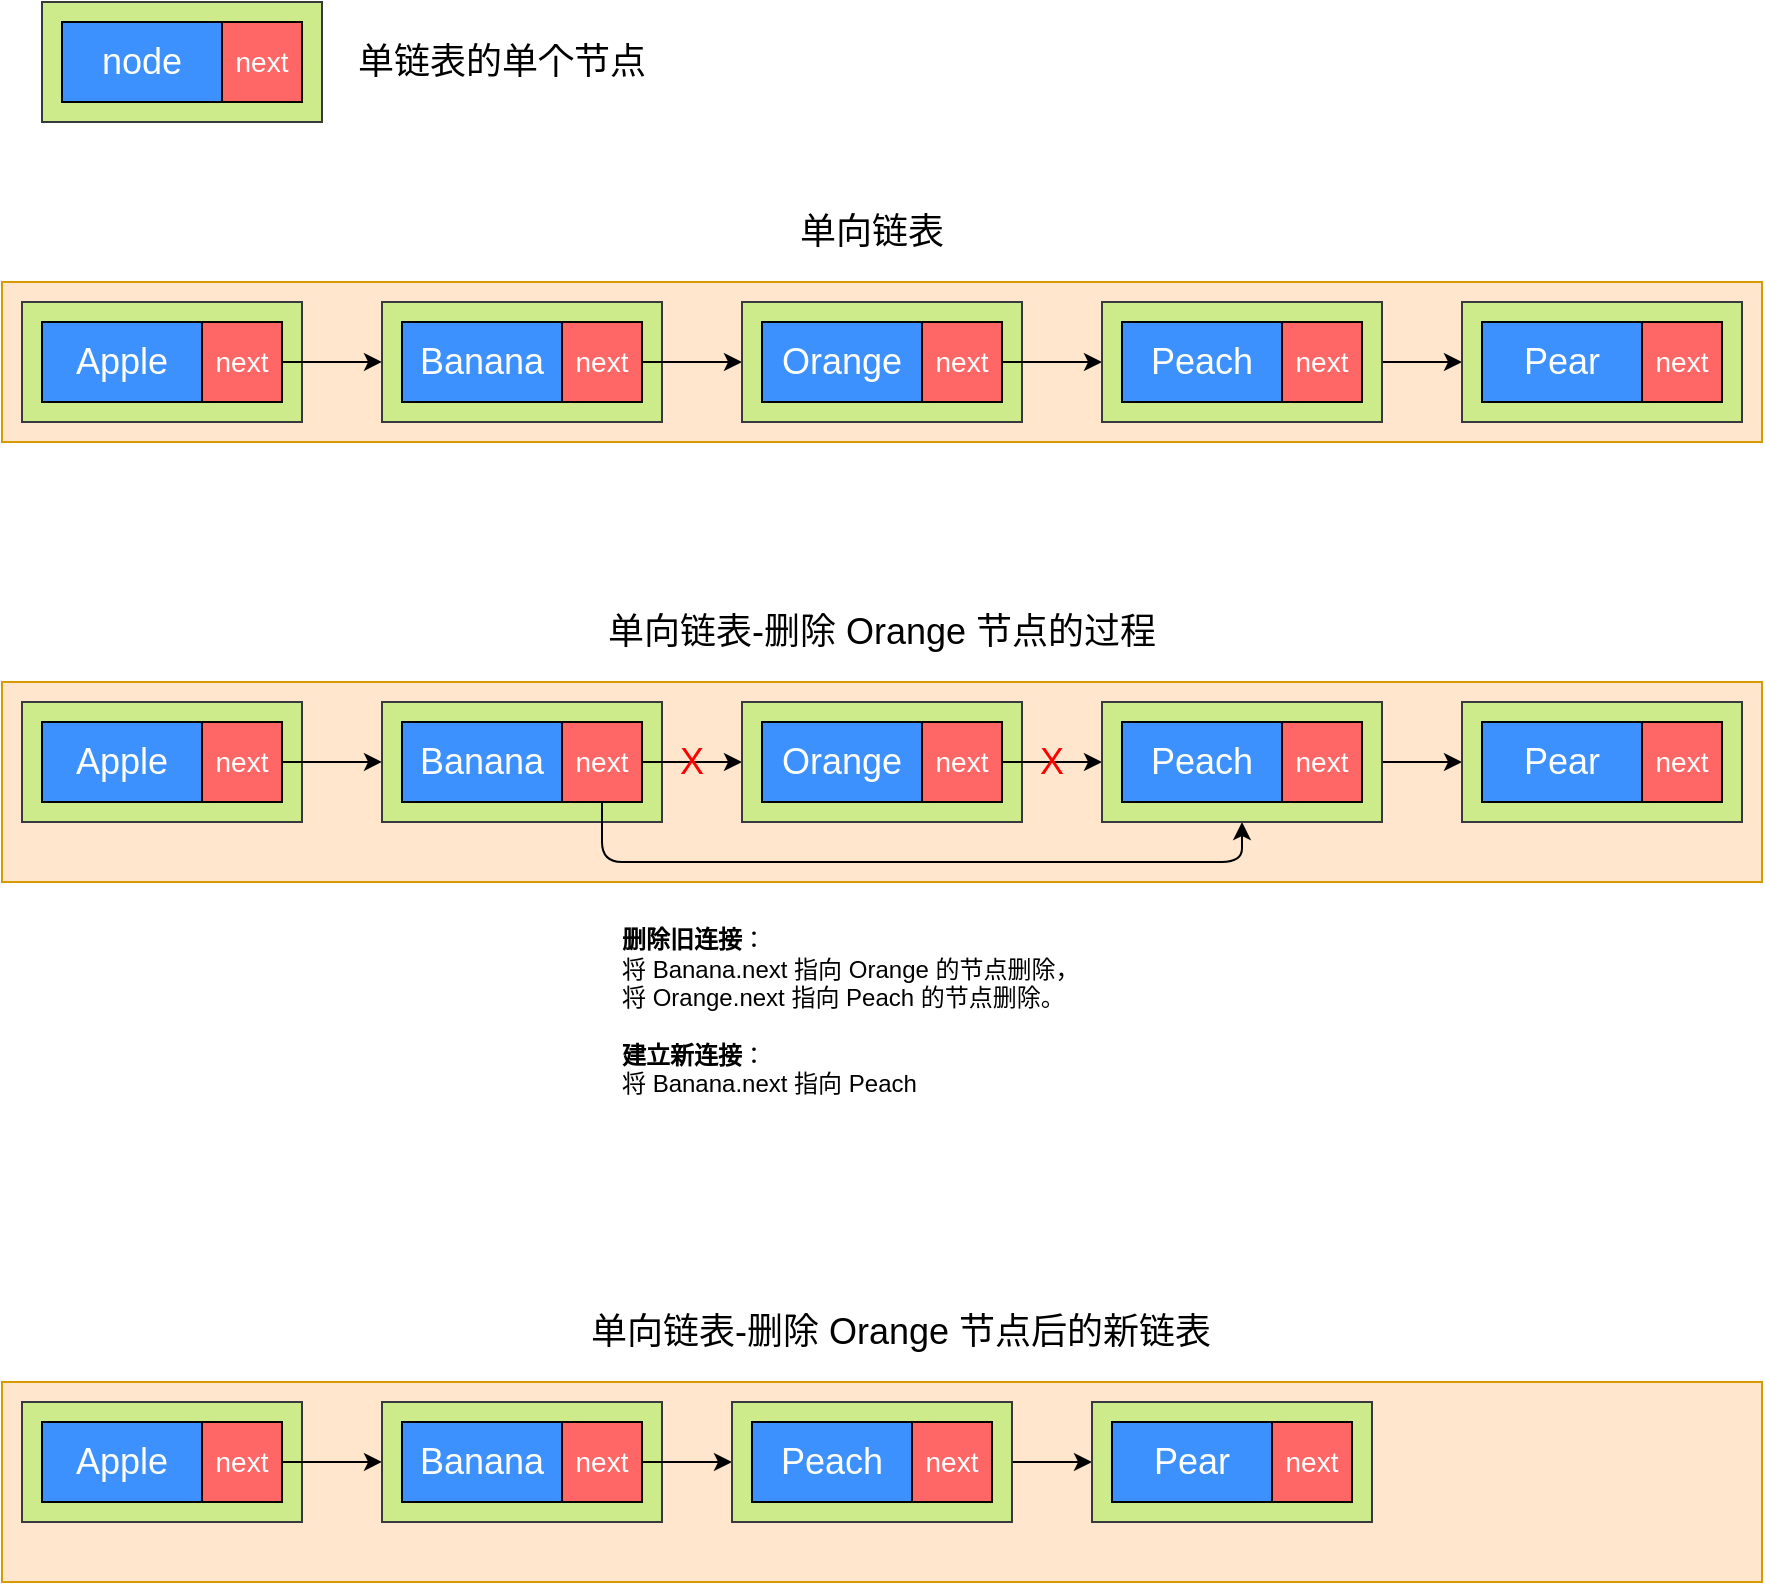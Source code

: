 <mxfile>
    <diagram id="sGTh_HIut4q6rHhZAafT" name="Page-1">
        <mxGraphModel dx="1774" dy="1133" grid="1" gridSize="10" guides="1" tooltips="1" connect="1" arrows="1" fold="1" page="1" pageScale="1" pageWidth="1200" pageHeight="1920" math="0" shadow="0">
            <root>
                <mxCell id="0"/>
                <mxCell id="1" parent="0"/>
                <mxCell id="5" value="" style="rounded=0;whiteSpace=wrap;html=1;movable=1;resizable=1;rotatable=1;deletable=1;editable=1;locked=0;connectable=1;fillColor=#ffe6cc;strokeColor=#d79b00;" parent="1" vertex="1">
                    <mxGeometry x="40" y="240" width="880" height="80" as="geometry"/>
                </mxCell>
                <mxCell id="38" value="&lt;span style=&quot;font-size: 18px;&quot;&gt;单向链表&lt;/span&gt;" style="text;html=1;align=center;verticalAlign=middle;whiteSpace=wrap;rounded=0;" parent="1" vertex="1">
                    <mxGeometry x="420" y="200" width="110" height="30" as="geometry"/>
                </mxCell>
                <mxCell id="39" value="&lt;span style=&quot;font-size: 18px;&quot;&gt;单链表的单个节点&lt;/span&gt;" style="text;html=1;align=center;verticalAlign=middle;whiteSpace=wrap;rounded=0;" parent="1" vertex="1">
                    <mxGeometry x="210" y="115" width="160" height="30" as="geometry"/>
                </mxCell>
                <mxCell id="40" value="" style="rounded=0;whiteSpace=wrap;html=1;fillColor=#cdeb8b;strokeColor=#36393d;" parent="1" vertex="1">
                    <mxGeometry x="50" y="250" width="140" height="60" as="geometry"/>
                </mxCell>
                <mxCell id="7" value="&lt;font style=&quot;color: light-dark(rgb(255, 255, 255), rgb(237, 237, 237)); font-size: 18px;&quot;&gt;Apple&lt;/font&gt;" style="rounded=0;whiteSpace=wrap;html=1;fillColor=light-dark(#3d91ff, #ededed);" parent="1" vertex="1">
                    <mxGeometry x="60" y="260" width="80" height="40" as="geometry"/>
                </mxCell>
                <mxCell id="59" style="edgeStyle=none;html=1;exitX=1;exitY=0.5;exitDx=0;exitDy=0;" parent="1" source="8" edge="1">
                    <mxGeometry relative="1" as="geometry">
                        <mxPoint x="230" y="279.96" as="targetPoint"/>
                    </mxGeometry>
                </mxCell>
                <mxCell id="8" value="&lt;font style=&quot;color: light-dark(rgb(255, 255, 255), rgb(237, 237, 237)); font-size: 14px;&quot;&gt;next&lt;/font&gt;" style="rounded=0;whiteSpace=wrap;html=1;fillColor=#FF6666;" parent="1" vertex="1">
                    <mxGeometry x="140" y="260" width="40" height="40" as="geometry"/>
                </mxCell>
                <mxCell id="41" value="" style="rounded=0;whiteSpace=wrap;html=1;fillColor=#cdeb8b;strokeColor=#36393d;" parent="1" vertex="1">
                    <mxGeometry x="230" y="250" width="140" height="60" as="geometry"/>
                </mxCell>
                <mxCell id="53" style="edgeStyle=none;html=1;exitX=1;exitY=0.5;exitDx=0;exitDy=0;" parent="1" source="42" edge="1">
                    <mxGeometry relative="1" as="geometry">
                        <mxPoint x="410" y="280" as="targetPoint"/>
                    </mxGeometry>
                </mxCell>
                <mxCell id="42" value="&lt;font style=&quot;color: light-dark(rgb(255, 255, 255), rgb(237, 237, 237)); font-size: 14px;&quot;&gt;next&lt;/font&gt;" style="rounded=0;whiteSpace=wrap;html=1;fillColor=#FF6666;" parent="1" vertex="1">
                    <mxGeometry x="320" y="260" width="40" height="40" as="geometry"/>
                </mxCell>
                <mxCell id="43" value="&lt;font style=&quot;color: light-dark(rgb(255, 255, 255), rgb(237, 237, 237)); font-size: 18px;&quot;&gt;Banana&lt;/font&gt;" style="rounded=0;whiteSpace=wrap;html=1;fillColor=light-dark(#3d91ff, #ededed);" parent="1" vertex="1">
                    <mxGeometry x="240" y="260" width="80" height="40" as="geometry"/>
                </mxCell>
                <mxCell id="44" value="" style="rounded=0;whiteSpace=wrap;html=1;fillColor=#cdeb8b;strokeColor=#36393d;" parent="1" vertex="1">
                    <mxGeometry x="410" y="250" width="140" height="60" as="geometry"/>
                </mxCell>
                <mxCell id="54" style="edgeStyle=none;html=1;exitX=1;exitY=0.5;exitDx=0;exitDy=0;" parent="1" source="45" edge="1">
                    <mxGeometry relative="1" as="geometry">
                        <mxPoint x="590" y="280" as="targetPoint"/>
                    </mxGeometry>
                </mxCell>
                <mxCell id="45" value="&lt;font style=&quot;color: light-dark(rgb(255, 255, 255), rgb(237, 237, 237)); font-size: 14px;&quot;&gt;next&lt;/font&gt;" style="rounded=0;whiteSpace=wrap;html=1;fillColor=#FF6666;" parent="1" vertex="1">
                    <mxGeometry x="500" y="260" width="40" height="40" as="geometry"/>
                </mxCell>
                <mxCell id="46" value="&lt;font style=&quot;color: light-dark(rgb(255, 255, 255), rgb(237, 237, 237)); font-size: 18px;&quot;&gt;Orange&lt;/font&gt;" style="rounded=0;whiteSpace=wrap;html=1;fillColor=light-dark(#3d91ff, #ededed);" parent="1" vertex="1">
                    <mxGeometry x="420" y="260" width="80" height="40" as="geometry"/>
                </mxCell>
                <mxCell id="55" style="edgeStyle=none;html=1;exitX=1;exitY=0.5;exitDx=0;exitDy=0;" parent="1" source="47" edge="1">
                    <mxGeometry relative="1" as="geometry">
                        <mxPoint x="770" y="280" as="targetPoint"/>
                    </mxGeometry>
                </mxCell>
                <mxCell id="47" value="" style="rounded=0;whiteSpace=wrap;html=1;fillColor=#cdeb8b;strokeColor=#36393d;" parent="1" vertex="1">
                    <mxGeometry x="590" y="250" width="140" height="60" as="geometry"/>
                </mxCell>
                <mxCell id="48" value="&lt;font style=&quot;color: light-dark(rgb(255, 255, 255), rgb(237, 237, 237)); font-size: 14px;&quot;&gt;next&lt;/font&gt;" style="rounded=0;whiteSpace=wrap;html=1;fillColor=#FF6666;" parent="1" vertex="1">
                    <mxGeometry x="680" y="260" width="40" height="40" as="geometry"/>
                </mxCell>
                <mxCell id="49" value="&lt;font style=&quot;color: light-dark(rgb(255, 255, 255), rgb(237, 237, 237)); font-size: 18px;&quot;&gt;Peach&lt;/font&gt;" style="rounded=0;whiteSpace=wrap;html=1;fillColor=light-dark(#3d91ff, #ededed);" parent="1" vertex="1">
                    <mxGeometry x="600" y="260" width="80" height="40" as="geometry"/>
                </mxCell>
                <mxCell id="50" value="" style="rounded=0;whiteSpace=wrap;html=1;fillColor=#cdeb8b;strokeColor=#36393d;" parent="1" vertex="1">
                    <mxGeometry x="770" y="250" width="140" height="60" as="geometry"/>
                </mxCell>
                <mxCell id="51" value="&lt;font style=&quot;color: light-dark(rgb(255, 255, 255), rgb(237, 237, 237)); font-size: 14px;&quot;&gt;next&lt;/font&gt;" style="rounded=0;whiteSpace=wrap;html=1;fillColor=#FF6666;" parent="1" vertex="1">
                    <mxGeometry x="860" y="260" width="40" height="40" as="geometry"/>
                </mxCell>
                <mxCell id="52" value="&lt;font style=&quot;color: light-dark(rgb(255, 255, 255), rgb(237, 237, 237)); font-size: 18px;&quot;&gt;Pear&lt;/font&gt;" style="rounded=0;whiteSpace=wrap;html=1;fillColor=light-dark(#3d91ff, #ededed);" parent="1" vertex="1">
                    <mxGeometry x="780" y="260" width="80" height="40" as="geometry"/>
                </mxCell>
                <mxCell id="56" value="" style="rounded=0;whiteSpace=wrap;html=1;fillColor=#cdeb8b;strokeColor=#36393d;" parent="1" vertex="1">
                    <mxGeometry x="60" y="100" width="140" height="60" as="geometry"/>
                </mxCell>
                <mxCell id="57" value="&lt;font style=&quot;color: light-dark(rgb(255, 255, 255), rgb(237, 237, 237)); font-size: 18px;&quot;&gt;node&lt;/font&gt;" style="rounded=0;whiteSpace=wrap;html=1;fillColor=light-dark(#3d91ff, #ededed);" parent="1" vertex="1">
                    <mxGeometry x="70" y="110" width="80" height="40" as="geometry"/>
                </mxCell>
                <mxCell id="58" value="&lt;font style=&quot;color: light-dark(rgb(255, 255, 255), rgb(237, 237, 237)); font-size: 14px;&quot;&gt;next&lt;/font&gt;" style="rounded=0;whiteSpace=wrap;html=1;fillColor=#FF6666;" parent="1" vertex="1">
                    <mxGeometry x="150" y="110" width="40" height="40" as="geometry"/>
                </mxCell>
                <mxCell id="61" value="" style="rounded=0;whiteSpace=wrap;html=1;movable=1;resizable=1;rotatable=1;deletable=1;editable=1;locked=0;connectable=1;fillColor=#ffe6cc;strokeColor=#d79b00;" parent="1" vertex="1">
                    <mxGeometry x="40" y="440" width="880" height="100" as="geometry"/>
                </mxCell>
                <mxCell id="62" value="&lt;span style=&quot;font-size: 18px;&quot;&gt;单向链表-删除 Orange 节点的过程&lt;/span&gt;" style="text;html=1;align=center;verticalAlign=middle;whiteSpace=wrap;rounded=0;" parent="1" vertex="1">
                    <mxGeometry x="331.25" y="400" width="297.5" height="30" as="geometry"/>
                </mxCell>
                <mxCell id="63" value="" style="rounded=0;whiteSpace=wrap;html=1;fillColor=#cdeb8b;strokeColor=#36393d;" parent="1" vertex="1">
                    <mxGeometry x="50" y="450" width="140" height="60" as="geometry"/>
                </mxCell>
                <mxCell id="64" value="&lt;font style=&quot;color: light-dark(rgb(255, 255, 255), rgb(237, 237, 237)); font-size: 18px;&quot;&gt;Apple&lt;/font&gt;" style="rounded=0;whiteSpace=wrap;html=1;fillColor=light-dark(#3d91ff, #ededed);" parent="1" vertex="1">
                    <mxGeometry x="60" y="460" width="80" height="40" as="geometry"/>
                </mxCell>
                <mxCell id="65" style="edgeStyle=none;html=1;exitX=1;exitY=0.5;exitDx=0;exitDy=0;" parent="1" source="66" edge="1">
                    <mxGeometry relative="1" as="geometry">
                        <mxPoint x="230" y="479.96" as="targetPoint"/>
                    </mxGeometry>
                </mxCell>
                <mxCell id="66" value="&lt;font style=&quot;color: light-dark(rgb(255, 255, 255), rgb(237, 237, 237)); font-size: 14px;&quot;&gt;next&lt;/font&gt;" style="rounded=0;whiteSpace=wrap;html=1;fillColor=#FF6666;" parent="1" vertex="1">
                    <mxGeometry x="140" y="460" width="40" height="40" as="geometry"/>
                </mxCell>
                <mxCell id="67" value="" style="rounded=0;whiteSpace=wrap;html=1;fillColor=#cdeb8b;strokeColor=#36393d;" parent="1" vertex="1">
                    <mxGeometry x="230" y="450" width="140" height="60" as="geometry"/>
                </mxCell>
                <mxCell id="68" style="edgeStyle=none;html=1;opacity=0;" parent="1" edge="1">
                    <mxGeometry relative="1" as="geometry">
                        <mxPoint x="410" y="480" as="targetPoint"/>
                        <mxPoint x="390" y="480" as="sourcePoint"/>
                    </mxGeometry>
                </mxCell>
                <mxCell id="84" style="edgeStyle=none;html=1;exitX=1;exitY=0.5;exitDx=0;exitDy=0;entryX=0;entryY=0.5;entryDx=0;entryDy=0;" parent="1" source="69" target="71" edge="1">
                    <mxGeometry relative="1" as="geometry"/>
                </mxCell>
                <mxCell id="87" style="edgeStyle=orthogonalEdgeStyle;html=1;exitX=0.5;exitY=1;exitDx=0;exitDy=0;entryX=0.5;entryY=1;entryDx=0;entryDy=0;" parent="1" source="69" target="76" edge="1">
                    <mxGeometry relative="1" as="geometry">
                        <Array as="points">
                            <mxPoint x="340" y="530"/>
                            <mxPoint x="660" y="530"/>
                        </Array>
                    </mxGeometry>
                </mxCell>
                <mxCell id="69" value="&lt;font style=&quot;color: light-dark(rgb(255, 255, 255), rgb(237, 237, 237)); font-size: 14px;&quot;&gt;next&lt;/font&gt;" style="rounded=0;whiteSpace=wrap;html=1;fillColor=#FF6666;" parent="1" vertex="1">
                    <mxGeometry x="320" y="460" width="40" height="40" as="geometry"/>
                </mxCell>
                <mxCell id="70" value="&lt;font style=&quot;color: light-dark(rgb(255, 255, 255), rgb(237, 237, 237)); font-size: 18px;&quot;&gt;Banana&lt;/font&gt;" style="rounded=0;whiteSpace=wrap;html=1;fillColor=light-dark(#3d91ff, #ededed);" parent="1" vertex="1">
                    <mxGeometry x="240" y="460" width="80" height="40" as="geometry"/>
                </mxCell>
                <mxCell id="71" value="" style="rounded=0;whiteSpace=wrap;html=1;fillColor=#cdeb8b;strokeColor=#36393d;" parent="1" vertex="1">
                    <mxGeometry x="410" y="450" width="140" height="60" as="geometry"/>
                </mxCell>
                <mxCell id="72" style="edgeStyle=none;html=1;exitX=1;exitY=0.5;exitDx=0;exitDy=0;" parent="1" source="73" edge="1">
                    <mxGeometry relative="1" as="geometry">
                        <mxPoint x="590" y="480" as="targetPoint"/>
                    </mxGeometry>
                </mxCell>
                <mxCell id="73" value="&lt;font style=&quot;color: light-dark(rgb(255, 255, 255), rgb(237, 237, 237)); font-size: 14px;&quot;&gt;next&lt;/font&gt;" style="rounded=0;whiteSpace=wrap;html=1;fillColor=#FF6666;" parent="1" vertex="1">
                    <mxGeometry x="500" y="460" width="40" height="40" as="geometry"/>
                </mxCell>
                <mxCell id="74" value="&lt;font style=&quot;color: light-dark(rgb(255, 255, 255), rgb(237, 237, 237)); font-size: 18px;&quot;&gt;Orange&lt;/font&gt;" style="rounded=0;whiteSpace=wrap;html=1;fillColor=light-dark(#3d91ff, #ededed);" parent="1" vertex="1">
                    <mxGeometry x="420" y="460" width="80" height="40" as="geometry"/>
                </mxCell>
                <mxCell id="75" style="edgeStyle=none;html=1;exitX=1;exitY=0.5;exitDx=0;exitDy=0;" parent="1" source="76" edge="1">
                    <mxGeometry relative="1" as="geometry">
                        <mxPoint x="770" y="480" as="targetPoint"/>
                    </mxGeometry>
                </mxCell>
                <mxCell id="76" value="" style="rounded=0;whiteSpace=wrap;html=1;fillColor=#cdeb8b;strokeColor=#36393d;" parent="1" vertex="1">
                    <mxGeometry x="590" y="450" width="140" height="60" as="geometry"/>
                </mxCell>
                <mxCell id="77" value="&lt;font style=&quot;color: light-dark(rgb(255, 255, 255), rgb(237, 237, 237)); font-size: 14px;&quot;&gt;next&lt;/font&gt;" style="rounded=0;whiteSpace=wrap;html=1;fillColor=#FF6666;" parent="1" vertex="1">
                    <mxGeometry x="680" y="460" width="40" height="40" as="geometry"/>
                </mxCell>
                <mxCell id="78" value="&lt;font style=&quot;color: light-dark(rgb(255, 255, 255), rgb(237, 237, 237)); font-size: 18px;&quot;&gt;Peach&lt;/font&gt;" style="rounded=0;whiteSpace=wrap;html=1;fillColor=light-dark(#3d91ff, #ededed);" parent="1" vertex="1">
                    <mxGeometry x="600" y="460" width="80" height="40" as="geometry"/>
                </mxCell>
                <mxCell id="79" value="" style="rounded=0;whiteSpace=wrap;html=1;fillColor=#cdeb8b;strokeColor=#36393d;" parent="1" vertex="1">
                    <mxGeometry x="770" y="450" width="140" height="60" as="geometry"/>
                </mxCell>
                <mxCell id="80" value="&lt;font style=&quot;color: light-dark(rgb(255, 255, 255), rgb(237, 237, 237)); font-size: 14px;&quot;&gt;next&lt;/font&gt;" style="rounded=0;whiteSpace=wrap;html=1;fillColor=#FF6666;" parent="1" vertex="1">
                    <mxGeometry x="860" y="460" width="40" height="40" as="geometry"/>
                </mxCell>
                <mxCell id="81" value="&lt;font style=&quot;color: light-dark(rgb(255, 255, 255), rgb(237, 237, 237)); font-size: 18px;&quot;&gt;Pear&lt;/font&gt;" style="rounded=0;whiteSpace=wrap;html=1;fillColor=light-dark(#3d91ff, #ededed);" parent="1" vertex="1">
                    <mxGeometry x="780" y="460" width="80" height="40" as="geometry"/>
                </mxCell>
                <mxCell id="82" value="&lt;font style=&quot;font-size: 18px; color: rgb(255, 0, 0);&quot;&gt;X&lt;/font&gt;" style="text;html=1;align=center;verticalAlign=middle;whiteSpace=wrap;rounded=0;opacity=0;" parent="1" vertex="1">
                    <mxGeometry x="370" y="465" width="30" height="30" as="geometry"/>
                </mxCell>
                <mxCell id="85" value="&lt;font style=&quot;font-size: 18px; color: rgb(255, 0, 0);&quot;&gt;X&lt;/font&gt;" style="text;html=1;align=center;verticalAlign=middle;whiteSpace=wrap;rounded=0;opacity=0;" parent="1" vertex="1">
                    <mxGeometry x="550" y="465" width="30" height="30" as="geometry"/>
                </mxCell>
                <mxCell id="86" value="&lt;div&gt;&lt;b&gt;删除旧连接&lt;/b&gt;：&lt;/div&gt;将 Banana.next 指向 Orange 的节点删除，&lt;div&gt;将 Orange.next 指向 Peach 的节点删除。&lt;div&gt;&lt;font color=&quot;#000000&quot;&gt;&lt;br&gt;&lt;/font&gt;&lt;div&gt;&lt;b&gt;建立新连接&lt;/b&gt;：&lt;/div&gt;&lt;div&gt;将 Banana.next 指向 Peach&lt;/div&gt;&lt;/div&gt;&lt;/div&gt;" style="text;html=1;align=left;verticalAlign=middle;whiteSpace=wrap;rounded=0;" parent="1" vertex="1">
                    <mxGeometry x="347.5" y="560" width="265" height="90" as="geometry"/>
                </mxCell>
                <mxCell id="88" value="" style="rounded=0;whiteSpace=wrap;html=1;movable=1;resizable=1;rotatable=1;deletable=1;editable=1;locked=0;connectable=1;fillColor=#ffe6cc;strokeColor=#d79b00;" parent="1" vertex="1">
                    <mxGeometry x="40" y="790" width="880" height="100" as="geometry"/>
                </mxCell>
                <mxCell id="89" value="&lt;span style=&quot;font-size: 18px;&quot;&gt;单向链表-删除 Orange 节点后的新链表&lt;/span&gt;" style="text;html=1;align=center;verticalAlign=middle;whiteSpace=wrap;rounded=0;" parent="1" vertex="1">
                    <mxGeometry x="320" y="750" width="338.75" height="30" as="geometry"/>
                </mxCell>
                <mxCell id="90" value="" style="rounded=0;whiteSpace=wrap;html=1;fillColor=#cdeb8b;strokeColor=#36393d;" parent="1" vertex="1">
                    <mxGeometry x="50" y="800" width="140" height="60" as="geometry"/>
                </mxCell>
                <mxCell id="91" value="&lt;font style=&quot;color: light-dark(rgb(255, 255, 255), rgb(237, 237, 237)); font-size: 18px;&quot;&gt;Apple&lt;/font&gt;" style="rounded=0;whiteSpace=wrap;html=1;fillColor=light-dark(#3d91ff, #ededed);" parent="1" vertex="1">
                    <mxGeometry x="60" y="810" width="80" height="40" as="geometry"/>
                </mxCell>
                <mxCell id="92" style="edgeStyle=none;html=1;exitX=1;exitY=0.5;exitDx=0;exitDy=0;" parent="1" source="93" edge="1">
                    <mxGeometry relative="1" as="geometry">
                        <mxPoint x="230" y="829.96" as="targetPoint"/>
                    </mxGeometry>
                </mxCell>
                <mxCell id="93" value="&lt;font style=&quot;color: light-dark(rgb(255, 255, 255), rgb(237, 237, 237)); font-size: 14px;&quot;&gt;next&lt;/font&gt;" style="rounded=0;whiteSpace=wrap;html=1;fillColor=#FF6666;" parent="1" vertex="1">
                    <mxGeometry x="140" y="810" width="40" height="40" as="geometry"/>
                </mxCell>
                <mxCell id="94" value="" style="rounded=0;whiteSpace=wrap;html=1;fillColor=#cdeb8b;strokeColor=#36393d;" parent="1" vertex="1">
                    <mxGeometry x="230" y="800" width="140" height="60" as="geometry"/>
                </mxCell>
                <mxCell id="95" style="edgeStyle=none;html=1;opacity=0;" parent="1" edge="1">
                    <mxGeometry relative="1" as="geometry">
                        <mxPoint x="410" y="830" as="targetPoint"/>
                        <mxPoint x="390" y="830" as="sourcePoint"/>
                    </mxGeometry>
                </mxCell>
                <mxCell id="113" style="edgeStyle=none;html=1;exitX=1;exitY=0.5;exitDx=0;exitDy=0;entryX=0;entryY=0.5;entryDx=0;entryDy=0;" parent="1" source="98" target="105" edge="1">
                    <mxGeometry relative="1" as="geometry"/>
                </mxCell>
                <mxCell id="98" value="&lt;font style=&quot;color: light-dark(rgb(255, 255, 255), rgb(237, 237, 237)); font-size: 14px;&quot;&gt;next&lt;/font&gt;" style="rounded=0;whiteSpace=wrap;html=1;fillColor=#FF6666;" parent="1" vertex="1">
                    <mxGeometry x="320" y="810" width="40" height="40" as="geometry"/>
                </mxCell>
                <mxCell id="99" value="&lt;font style=&quot;color: light-dark(rgb(255, 255, 255), rgb(237, 237, 237)); font-size: 18px;&quot;&gt;Banana&lt;/font&gt;" style="rounded=0;whiteSpace=wrap;html=1;fillColor=light-dark(#3d91ff, #ededed);" parent="1" vertex="1">
                    <mxGeometry x="240" y="810" width="80" height="40" as="geometry"/>
                </mxCell>
                <mxCell id="104" style="edgeStyle=none;html=1;exitX=1;exitY=0.5;exitDx=0;exitDy=0;" parent="1" source="105" edge="1">
                    <mxGeometry relative="1" as="geometry">
                        <mxPoint x="585" y="830" as="targetPoint"/>
                    </mxGeometry>
                </mxCell>
                <mxCell id="105" value="" style="rounded=0;whiteSpace=wrap;html=1;fillColor=#cdeb8b;strokeColor=#36393d;" parent="1" vertex="1">
                    <mxGeometry x="405" y="800" width="140" height="60" as="geometry"/>
                </mxCell>
                <mxCell id="106" value="&lt;font style=&quot;color: light-dark(rgb(255, 255, 255), rgb(237, 237, 237)); font-size: 14px;&quot;&gt;next&lt;/font&gt;" style="rounded=0;whiteSpace=wrap;html=1;fillColor=#FF6666;" parent="1" vertex="1">
                    <mxGeometry x="495" y="810" width="40" height="40" as="geometry"/>
                </mxCell>
                <mxCell id="107" value="&lt;font style=&quot;color: light-dark(rgb(255, 255, 255), rgb(237, 237, 237)); font-size: 18px;&quot;&gt;Peach&lt;/font&gt;" style="rounded=0;whiteSpace=wrap;html=1;fillColor=light-dark(#3d91ff, #ededed);" parent="1" vertex="1">
                    <mxGeometry x="415" y="810" width="80" height="40" as="geometry"/>
                </mxCell>
                <mxCell id="108" value="" style="rounded=0;whiteSpace=wrap;html=1;fillColor=#cdeb8b;strokeColor=#36393d;" parent="1" vertex="1">
                    <mxGeometry x="585" y="800" width="140" height="60" as="geometry"/>
                </mxCell>
                <mxCell id="109" value="&lt;font style=&quot;color: light-dark(rgb(255, 255, 255), rgb(237, 237, 237)); font-size: 14px;&quot;&gt;next&lt;/font&gt;" style="rounded=0;whiteSpace=wrap;html=1;fillColor=#FF6666;" parent="1" vertex="1">
                    <mxGeometry x="675" y="810" width="40" height="40" as="geometry"/>
                </mxCell>
                <mxCell id="110" value="&lt;font style=&quot;color: light-dark(rgb(255, 255, 255), rgb(237, 237, 237)); font-size: 18px;&quot;&gt;Pear&lt;/font&gt;" style="rounded=0;whiteSpace=wrap;html=1;fillColor=light-dark(#3d91ff, #ededed);" parent="1" vertex="1">
                    <mxGeometry x="595" y="810" width="80" height="40" as="geometry"/>
                </mxCell>
            </root>
        </mxGraphModel>
    </diagram>
</mxfile>